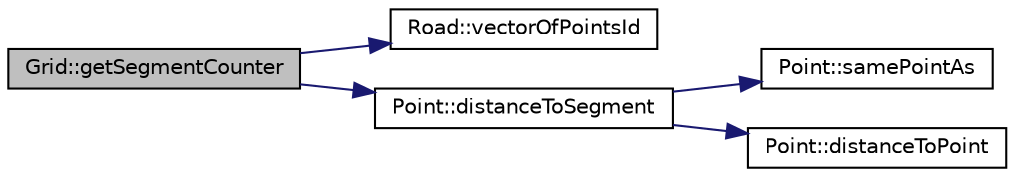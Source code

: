 digraph "Grid::getSegmentCounter"
{
 // INTERACTIVE_SVG=YES
  bgcolor="transparent";
  edge [fontname="Helvetica",fontsize="10",labelfontname="Helvetica",labelfontsize="10"];
  node [fontname="Helvetica",fontsize="10",shape=record];
  rankdir="LR";
  Node1 [label="Grid::getSegmentCounter",height=0.2,width=0.4,color="black", fillcolor="grey75", style="filled", fontcolor="black"];
  Node1 -> Node2 [color="midnightblue",fontsize="10",style="solid",fontname="Helvetica"];
  Node2 [label="Road::vectorOfPointsId",height=0.2,width=0.4,color="black",URL="$class_road.html#a2877f55c577ddff8c519e7f44c2256d5",tooltip="Get the vector of points composing the road. "];
  Node1 -> Node3 [color="midnightblue",fontsize="10",style="solid",fontname="Helvetica"];
  Node3 [label="Point::distanceToSegment",height=0.2,width=0.4,color="black",URL="$class_point.html#a39daa6ebd31cdc2d7151db77bfdf2166",tooltip="Compute the distance between a point and a segment. "];
  Node3 -> Node4 [color="midnightblue",fontsize="10",style="solid",fontname="Helvetica"];
  Node4 [label="Point::samePointAs",height=0.2,width=0.4,color="black",URL="$class_point.html#a9d93fb520b4a3e170aab25ea738b105c",tooltip="Check if two points share the same coordinates. "];
  Node3 -> Node5 [color="midnightblue",fontsize="10",style="solid",fontname="Helvetica"];
  Node5 [label="Point::distanceToPoint",height=0.2,width=0.4,color="black",URL="$class_point.html#a7cd7f7e2c0f1a11b66eac8b6f360bfd9",tooltip="Calculate distance between two points. "];
}

